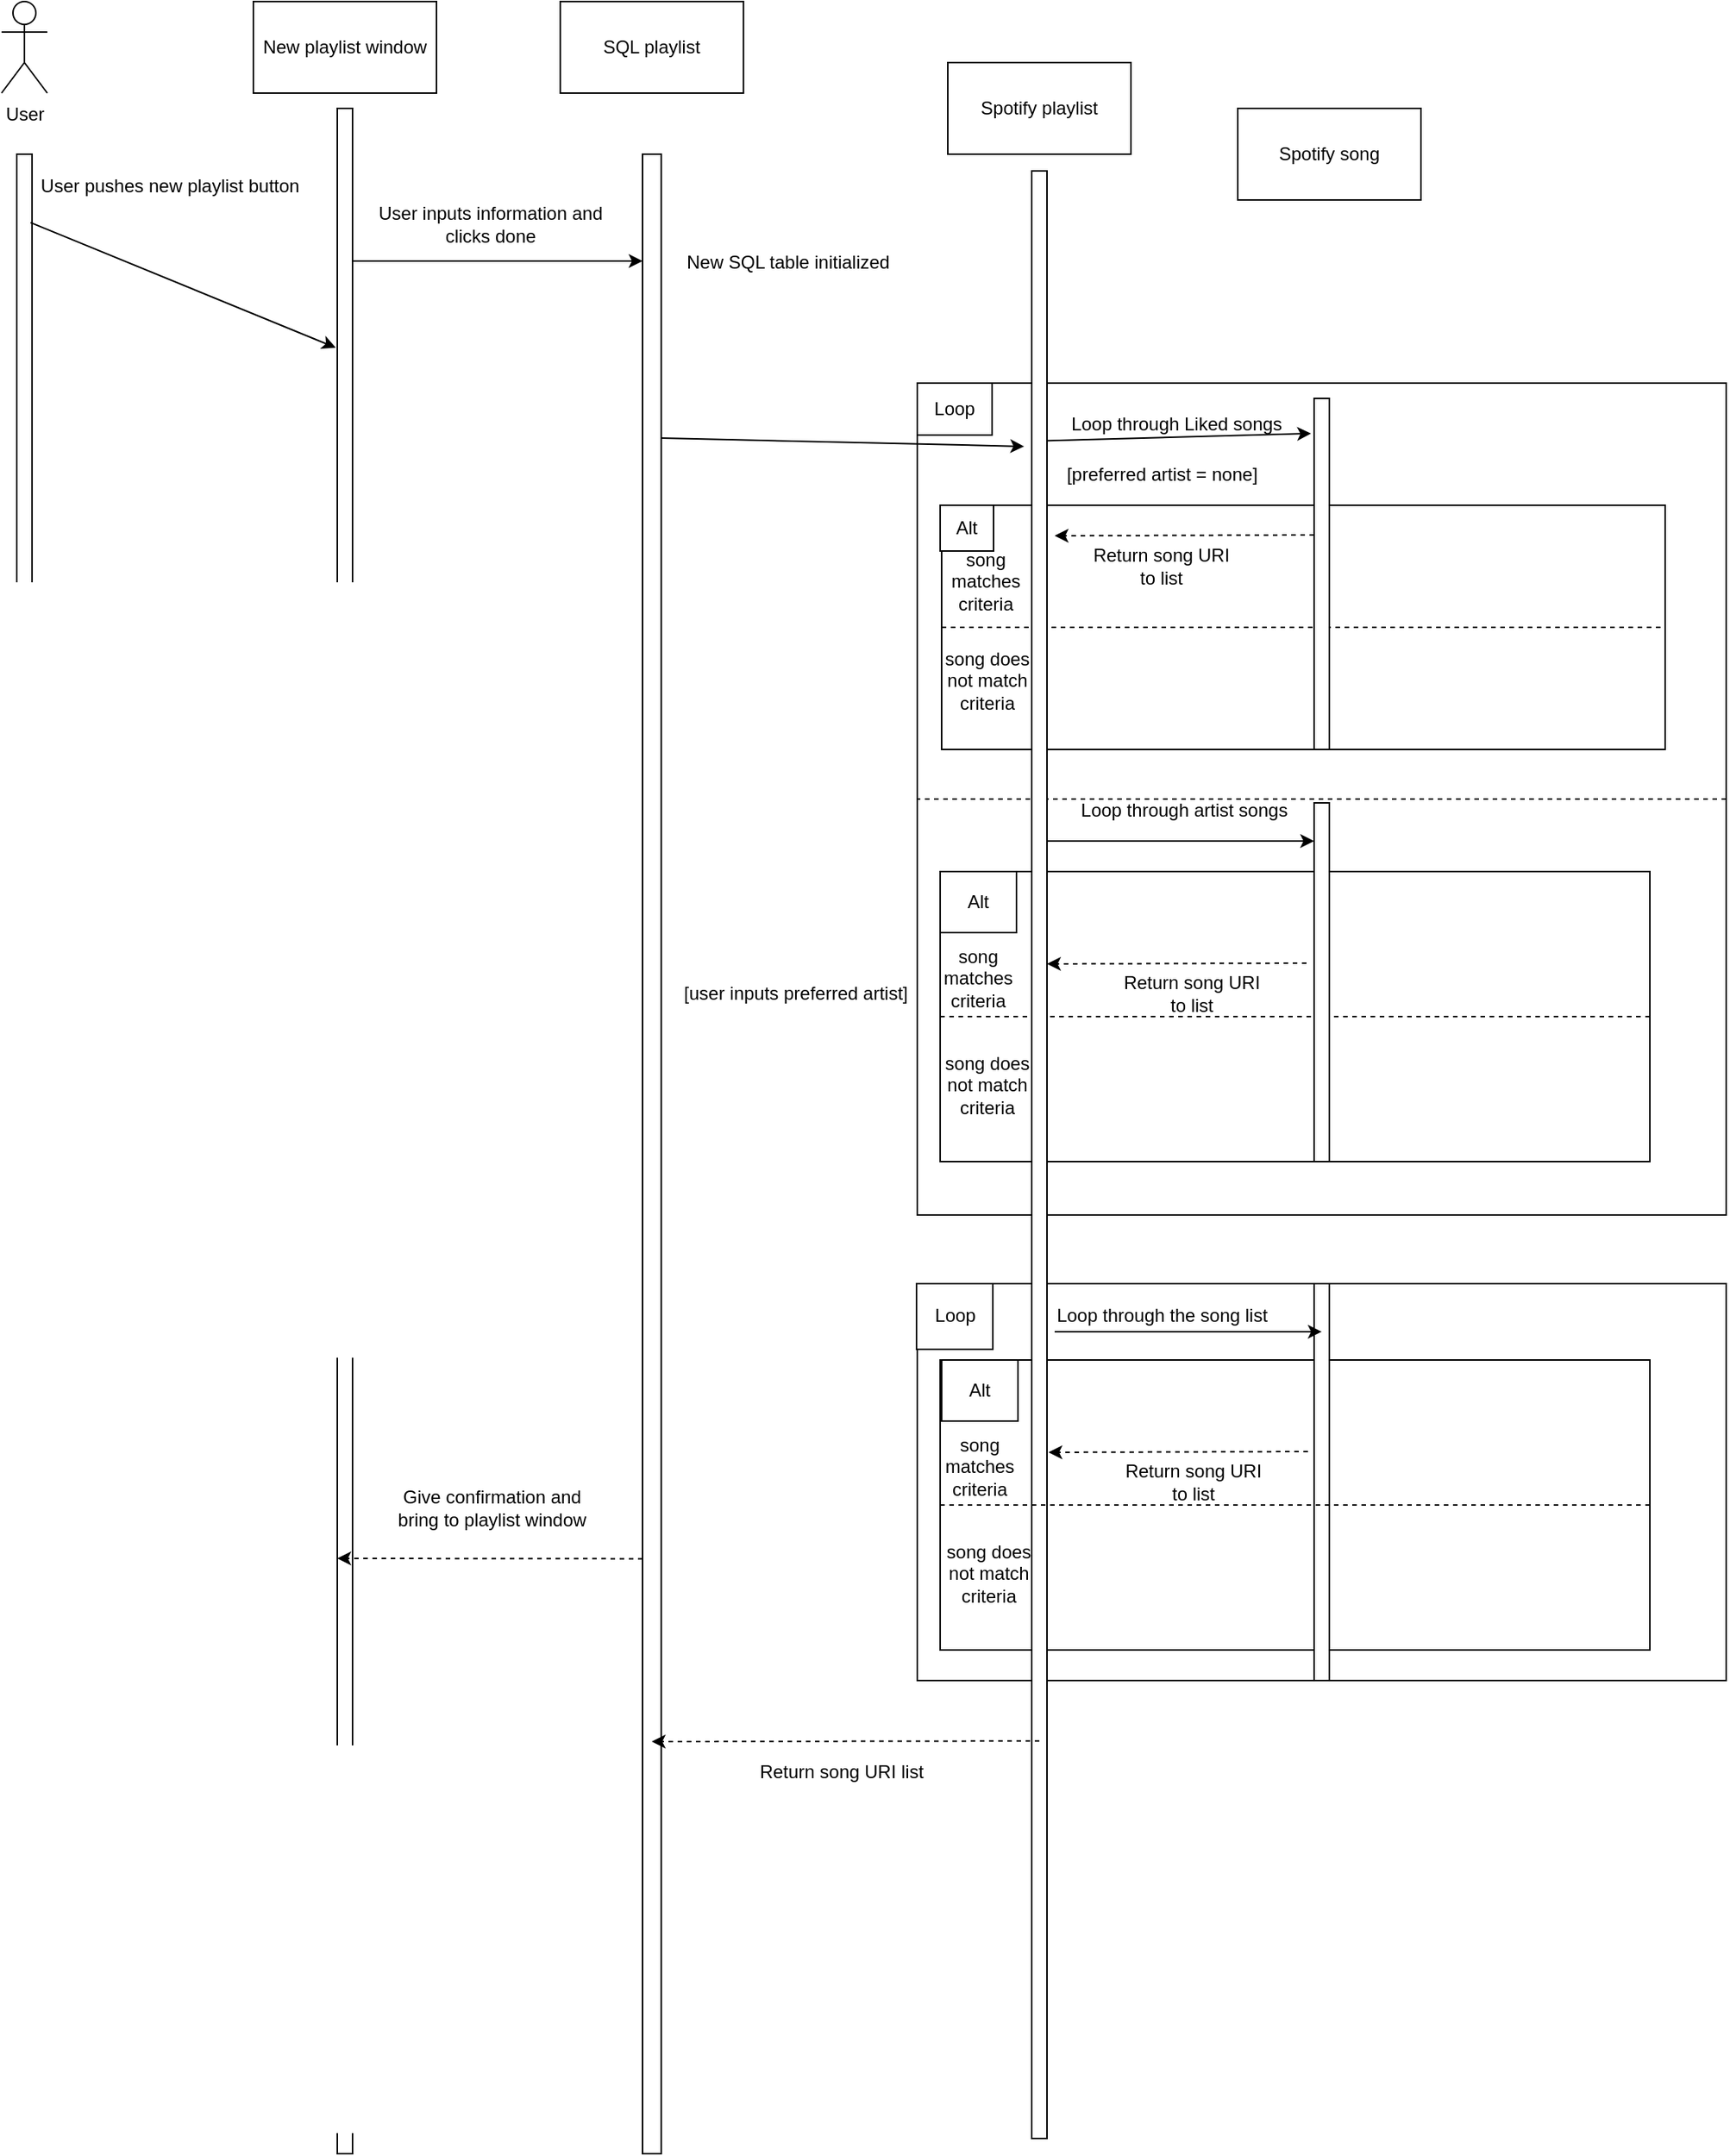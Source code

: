 <mxfile version="13.3.4" type="github">
  <diagram id="wjoaAZy0Y-t0aaUAcIgP" name="Page-1">
    <mxGraphModel dx="1673" dy="934" grid="1" gridSize="10" guides="1" tooltips="1" connect="1" arrows="1" fold="1" page="1" pageScale="1" pageWidth="1100" pageHeight="1700" math="0" shadow="0">
      <root>
        <mxCell id="0" />
        <mxCell id="1" parent="0" />
        <mxCell id="2ngCqMTvaNSZH0tP28um-13" value="" style="rounded=0;whiteSpace=wrap;html=1;" vertex="1" parent="1">
          <mxGeometry x="710" y="1620" width="530" height="260" as="geometry" />
        </mxCell>
        <mxCell id="vDBlXoBQzP5dO2oY4Kgw-17" value="" style="rounded=0;whiteSpace=wrap;html=1;" parent="1" vertex="1">
          <mxGeometry x="710" y="1030" width="530" height="545" as="geometry" />
        </mxCell>
        <mxCell id="vDBlXoBQzP5dO2oY4Kgw-22" value="" style="rounded=0;whiteSpace=wrap;html=1;" parent="1" vertex="1">
          <mxGeometry x="725" y="1350" width="465" height="190" as="geometry" />
        </mxCell>
        <mxCell id="vDBlXoBQzP5dO2oY4Kgw-20" value="" style="rounded=0;whiteSpace=wrap;html=1;" parent="1" vertex="1">
          <mxGeometry x="725.97" y="1110" width="474.03" height="160" as="geometry" />
        </mxCell>
        <mxCell id="vDBlXoBQzP5dO2oY4Kgw-5" value="User" style="shape=umlActor;verticalLabelPosition=bottom;labelBackgroundColor=#ffffff;verticalAlign=top;html=1;outlineConnect=0;" parent="1" vertex="1">
          <mxGeometry x="110" y="780" width="30" height="60" as="geometry" />
        </mxCell>
        <mxCell id="vDBlXoBQzP5dO2oY4Kgw-3" value="" style="rounded=0;whiteSpace=wrap;html=1;" parent="1" vertex="1">
          <mxGeometry x="120" y="880" width="10" height="640" as="geometry" />
        </mxCell>
        <mxCell id="vDBlXoBQzP5dO2oY4Kgw-6" value="New playlist window" style="rounded=0;whiteSpace=wrap;html=1;" parent="1" vertex="1">
          <mxGeometry x="275" y="780" width="120" height="60" as="geometry" />
        </mxCell>
        <mxCell id="vDBlXoBQzP5dO2oY4Kgw-7" value="" style="endArrow=classic;html=1;exitX=0.9;exitY=0.07;exitDx=0;exitDy=0;exitPerimeter=0;entryX=-0.1;entryY=0.117;entryDx=0;entryDy=0;entryPerimeter=0;" parent="1" source="vDBlXoBQzP5dO2oY4Kgw-3" target="vDBlXoBQzP5dO2oY4Kgw-9" edge="1">
          <mxGeometry width="50" height="50" relative="1" as="geometry">
            <mxPoint x="520" y="1050" as="sourcePoint" />
            <mxPoint x="270" y="925" as="targetPoint" />
          </mxGeometry>
        </mxCell>
        <mxCell id="vDBlXoBQzP5dO2oY4Kgw-8" value="User pushes new playlist button&lt;br&gt;" style="text;html=1;align=center;verticalAlign=middle;resizable=0;points=[];autosize=1;" parent="1" vertex="1">
          <mxGeometry x="130" y="891" width="180" height="20" as="geometry" />
        </mxCell>
        <mxCell id="vDBlXoBQzP5dO2oY4Kgw-9" value="" style="rounded=0;whiteSpace=wrap;html=1;" parent="1" vertex="1">
          <mxGeometry x="330" y="850" width="10" height="1340" as="geometry" />
        </mxCell>
        <mxCell id="vDBlXoBQzP5dO2oY4Kgw-10" value="" style="endArrow=classic;html=1;" parent="1" edge="1">
          <mxGeometry width="50" height="50" relative="1" as="geometry">
            <mxPoint x="340" y="950" as="sourcePoint" />
            <mxPoint x="530" y="950" as="targetPoint" />
          </mxGeometry>
        </mxCell>
        <mxCell id="vDBlXoBQzP5dO2oY4Kgw-11" value="User inputs information and &lt;br&gt;clicks done" style="text;html=1;align=center;verticalAlign=middle;resizable=0;points=[];autosize=1;" parent="1" vertex="1">
          <mxGeometry x="350" y="911" width="160" height="30" as="geometry" />
        </mxCell>
        <mxCell id="vDBlXoBQzP5dO2oY4Kgw-14" value="New SQL table initialized" style="text;html=1;align=center;verticalAlign=middle;resizable=0;points=[];autosize=1;" parent="1" vertex="1">
          <mxGeometry x="550" y="941" width="150" height="20" as="geometry" />
        </mxCell>
        <mxCell id="vDBlXoBQzP5dO2oY4Kgw-15" value="" style="rounded=0;whiteSpace=wrap;html=1;" parent="1" vertex="1">
          <mxGeometry x="530" y="880" width="12.26" height="1310" as="geometry" />
        </mxCell>
        <mxCell id="vDBlXoBQzP5dO2oY4Kgw-2" value="Loop" style="rounded=0;whiteSpace=wrap;html=1;" parent="1" vertex="1">
          <mxGeometry x="710" y="1030" width="49.032" height="34.046" as="geometry" />
        </mxCell>
        <mxCell id="vDBlXoBQzP5dO2oY4Kgw-18" value="" style="endArrow=none;dashed=1;html=1;entryX=0;entryY=0.5;entryDx=0;entryDy=0;exitX=1;exitY=0.5;exitDx=0;exitDy=0;" parent="1" source="vDBlXoBQzP5dO2oY4Kgw-17" target="vDBlXoBQzP5dO2oY4Kgw-17" edge="1">
          <mxGeometry width="50" height="50" relative="1" as="geometry">
            <mxPoint x="960" y="1303" as="sourcePoint" />
            <mxPoint x="820" y="1130" as="targetPoint" />
          </mxGeometry>
        </mxCell>
        <mxCell id="vDBlXoBQzP5dO2oY4Kgw-19" value="Alt" style="rounded=0;whiteSpace=wrap;html=1;" parent="1" vertex="1">
          <mxGeometry x="725" y="1110" width="35" height="30" as="geometry" />
        </mxCell>
        <mxCell id="vDBlXoBQzP5dO2oY4Kgw-21" value="Alt" style="rounded=0;whiteSpace=wrap;html=1;" parent="1" vertex="1">
          <mxGeometry x="725" y="1350" width="50" height="40" as="geometry" />
        </mxCell>
        <mxCell id="vDBlXoBQzP5dO2oY4Kgw-23" value="SQL playlist" style="rounded=0;whiteSpace=wrap;html=1;" parent="1" vertex="1">
          <mxGeometry x="476.13" y="780" width="120" height="60" as="geometry" />
        </mxCell>
        <mxCell id="vDBlXoBQzP5dO2oY4Kgw-24" value="Spotify playlist" style="rounded=0;whiteSpace=wrap;html=1;" parent="1" vertex="1">
          <mxGeometry x="730" y="820" width="120" height="60" as="geometry" />
        </mxCell>
        <mxCell id="vDBlXoBQzP5dO2oY4Kgw-29" value="[preferred artist = none]" style="text;html=1;align=center;verticalAlign=middle;resizable=0;points=[];autosize=1;" parent="1" vertex="1">
          <mxGeometry x="800" y="1080" width="140" height="20" as="geometry" />
        </mxCell>
        <mxCell id="vDBlXoBQzP5dO2oY4Kgw-30" value="[user inputs preferred artist]" style="text;html=1;align=center;verticalAlign=middle;resizable=0;points=[];autosize=1;" parent="1" vertex="1">
          <mxGeometry x="550" y="1420" width="160" height="20" as="geometry" />
        </mxCell>
        <mxCell id="vDBlXoBQzP5dO2oY4Kgw-31" value="" style="endArrow=none;dashed=1;html=1;exitX=0;exitY=0.5;exitDx=0;exitDy=0;entryX=1;entryY=0.5;entryDx=0;entryDy=0;" parent="1" source="vDBlXoBQzP5dO2oY4Kgw-20" target="vDBlXoBQzP5dO2oY4Kgw-20" edge="1">
          <mxGeometry width="50" height="50" relative="1" as="geometry">
            <mxPoint x="780" y="1180" as="sourcePoint" />
            <mxPoint x="830" y="1130" as="targetPoint" />
          </mxGeometry>
        </mxCell>
        <mxCell id="vDBlXoBQzP5dO2oY4Kgw-32" value="" style="endArrow=none;dashed=1;html=1;exitX=0;exitY=0.5;exitDx=0;exitDy=0;entryX=1;entryY=0.5;entryDx=0;entryDy=0;" parent="1" source="vDBlXoBQzP5dO2oY4Kgw-22" target="vDBlXoBQzP5dO2oY4Kgw-22" edge="1">
          <mxGeometry width="50" height="50" relative="1" as="geometry">
            <mxPoint x="190.0" y="1450" as="sourcePoint" />
            <mxPoint x="870.0" y="1450" as="targetPoint" />
          </mxGeometry>
        </mxCell>
        <mxCell id="vDBlXoBQzP5dO2oY4Kgw-33" value="" style="endArrow=classic;html=1;exitX=1.003;exitY=0.142;exitDx=0;exitDy=0;exitPerimeter=0;entryX=-0.5;entryY=0.14;entryDx=0;entryDy=0;entryPerimeter=0;" parent="1" source="vDBlXoBQzP5dO2oY4Kgw-15" target="vDBlXoBQzP5dO2oY4Kgw-25" edge="1">
          <mxGeometry width="50" height="50" relative="1" as="geometry">
            <mxPoint x="780" y="1180" as="sourcePoint" />
            <mxPoint x="830" y="1130" as="targetPoint" />
          </mxGeometry>
        </mxCell>
        <mxCell id="gT0QMH4kOeeJaIRNgGQP-3" value="song matches criteria" style="text;html=1;strokeColor=none;fillColor=none;align=center;verticalAlign=middle;whiteSpace=wrap;rounded=0;" parent="1" vertex="1">
          <mxGeometry x="735" y="1150" width="40" height="20" as="geometry" />
        </mxCell>
        <mxCell id="gT0QMH4kOeeJaIRNgGQP-4" value="song does not match criteria" style="text;html=1;strokeColor=none;fillColor=none;align=center;verticalAlign=middle;whiteSpace=wrap;rounded=0;" parent="1" vertex="1">
          <mxGeometry x="725.97" y="1215" width="60" height="20" as="geometry" />
        </mxCell>
        <mxCell id="gT0QMH4kOeeJaIRNgGQP-5" value="song does not match criteria" style="text;html=1;strokeColor=none;fillColor=none;align=center;verticalAlign=middle;whiteSpace=wrap;rounded=0;" parent="1" vertex="1">
          <mxGeometry x="725.97" y="1480" width="60" height="20" as="geometry" />
        </mxCell>
        <mxCell id="gT0QMH4kOeeJaIRNgGQP-6" value="song matches criteria" style="text;html=1;strokeColor=none;fillColor=none;align=center;verticalAlign=middle;whiteSpace=wrap;rounded=0;" parent="1" vertex="1">
          <mxGeometry x="730" y="1410" width="40" height="20" as="geometry" />
        </mxCell>
        <mxCell id="gT0QMH4kOeeJaIRNgGQP-8" value="" style="endArrow=none;html=1;startArrow=classic;startFill=1;endFill=0;exitX=-0.2;exitY=0.1;exitDx=0;exitDy=0;exitPerimeter=0;" parent="1" edge="1" source="2ngCqMTvaNSZH0tP28um-2">
          <mxGeometry width="50" height="50" relative="1" as="geometry">
            <mxPoint x="1040" y="1068" as="sourcePoint" />
            <mxPoint x="785" y="1068" as="targetPoint" />
          </mxGeometry>
        </mxCell>
        <mxCell id="2ngCqMTvaNSZH0tP28um-1" value="Spotify song" style="rounded=0;whiteSpace=wrap;html=1;" vertex="1" parent="1">
          <mxGeometry x="920" y="850" width="120" height="60" as="geometry" />
        </mxCell>
        <mxCell id="2ngCqMTvaNSZH0tP28um-2" value="" style="rounded=0;whiteSpace=wrap;html=1;" vertex="1" parent="1">
          <mxGeometry x="970" y="1040" width="10" height="230" as="geometry" />
        </mxCell>
        <mxCell id="2ngCqMTvaNSZH0tP28um-3" value="Loop through Liked songs" style="text;html=1;strokeColor=none;fillColor=none;align=center;verticalAlign=middle;whiteSpace=wrap;rounded=0;" vertex="1" parent="1">
          <mxGeometry x="780" y="1047.02" width="200" height="20" as="geometry" />
        </mxCell>
        <mxCell id="2ngCqMTvaNSZH0tP28um-4" value="" style="endArrow=classic;html=1;dashed=1;" edge="1" parent="1">
          <mxGeometry width="50" height="50" relative="1" as="geometry">
            <mxPoint x="970" y="1129.5" as="sourcePoint" />
            <mxPoint x="800" y="1130" as="targetPoint" />
          </mxGeometry>
        </mxCell>
        <mxCell id="2ngCqMTvaNSZH0tP28um-5" value="Return song URI to list" style="text;html=1;strokeColor=none;fillColor=none;align=center;verticalAlign=middle;whiteSpace=wrap;rounded=0;" vertex="1" parent="1">
          <mxGeometry x="820" y="1140" width="100" height="20" as="geometry" />
        </mxCell>
        <mxCell id="2ngCqMTvaNSZH0tP28um-7" value="Loop through artist songs" style="text;html=1;strokeColor=none;fillColor=none;align=center;verticalAlign=middle;whiteSpace=wrap;rounded=0;" vertex="1" parent="1">
          <mxGeometry x="785" y="1300" width="200" height="20" as="geometry" />
        </mxCell>
        <mxCell id="2ngCqMTvaNSZH0tP28um-8" value="" style="endArrow=classic;html=1;dashed=1;" edge="1" parent="1">
          <mxGeometry width="50" height="50" relative="1" as="geometry">
            <mxPoint x="965" y="1410" as="sourcePoint" />
            <mxPoint x="795" y="1410.5" as="targetPoint" />
          </mxGeometry>
        </mxCell>
        <mxCell id="2ngCqMTvaNSZH0tP28um-9" value="Return song URI to list" style="text;html=1;strokeColor=none;fillColor=none;align=center;verticalAlign=middle;whiteSpace=wrap;rounded=0;" vertex="1" parent="1">
          <mxGeometry x="840" y="1420" width="100" height="20" as="geometry" />
        </mxCell>
        <mxCell id="2ngCqMTvaNSZH0tP28um-10" value="" style="endArrow=none;html=1;startArrow=classic;startFill=1;endFill=0;" edge="1" parent="1">
          <mxGeometry width="50" height="50" relative="1" as="geometry">
            <mxPoint x="970" y="1330" as="sourcePoint" />
            <mxPoint x="795" y="1330" as="targetPoint" />
          </mxGeometry>
        </mxCell>
        <mxCell id="2ngCqMTvaNSZH0tP28um-11" value="" style="rounded=0;whiteSpace=wrap;html=1;" vertex="1" parent="1">
          <mxGeometry x="970" y="1305" width="10" height="235" as="geometry" />
        </mxCell>
        <mxCell id="2ngCqMTvaNSZH0tP28um-14" value="Loop" style="rounded=0;whiteSpace=wrap;html=1;" vertex="1" parent="1">
          <mxGeometry x="709.52" y="1620" width="50" height="42.98" as="geometry" />
        </mxCell>
        <mxCell id="2ngCqMTvaNSZH0tP28um-17" value="Loop through the song list" style="text;html=1;align=center;verticalAlign=middle;resizable=0;points=[];autosize=1;" vertex="1" parent="1">
          <mxGeometry x="795" y="1631.49" width="150" height="20" as="geometry" />
        </mxCell>
        <mxCell id="2ngCqMTvaNSZH0tP28um-21" value="" style="rounded=0;whiteSpace=wrap;html=1;" vertex="1" parent="1">
          <mxGeometry x="725" y="1670" width="465" height="190" as="geometry" />
        </mxCell>
        <mxCell id="2ngCqMTvaNSZH0tP28um-22" value="Alt" style="rounded=0;whiteSpace=wrap;html=1;" vertex="1" parent="1">
          <mxGeometry x="725.97" y="1670" width="50" height="40" as="geometry" />
        </mxCell>
        <mxCell id="2ngCqMTvaNSZH0tP28um-23" value="song does not match criteria" style="text;html=1;strokeColor=none;fillColor=none;align=center;verticalAlign=middle;whiteSpace=wrap;rounded=0;" vertex="1" parent="1">
          <mxGeometry x="726.94" y="1800" width="60" height="20" as="geometry" />
        </mxCell>
        <mxCell id="2ngCqMTvaNSZH0tP28um-24" value="song matches criteria" style="text;html=1;strokeColor=none;fillColor=none;align=center;verticalAlign=middle;whiteSpace=wrap;rounded=0;" vertex="1" parent="1">
          <mxGeometry x="730.97" y="1730" width="40" height="20" as="geometry" />
        </mxCell>
        <mxCell id="2ngCqMTvaNSZH0tP28um-25" value="" style="endArrow=classic;html=1;dashed=1;" edge="1" parent="1">
          <mxGeometry width="50" height="50" relative="1" as="geometry">
            <mxPoint x="965.97" y="1730" as="sourcePoint" />
            <mxPoint x="795.97" y="1730.5" as="targetPoint" />
          </mxGeometry>
        </mxCell>
        <mxCell id="2ngCqMTvaNSZH0tP28um-26" value="Return song URI to list" style="text;html=1;strokeColor=none;fillColor=none;align=center;verticalAlign=middle;whiteSpace=wrap;rounded=0;" vertex="1" parent="1">
          <mxGeometry x="840.97" y="1740" width="100" height="20" as="geometry" />
        </mxCell>
        <mxCell id="2ngCqMTvaNSZH0tP28um-20" value="" style="rounded=0;whiteSpace=wrap;html=1;" vertex="1" parent="1">
          <mxGeometry x="970" y="1620" width="10" height="260" as="geometry" />
        </mxCell>
        <mxCell id="vDBlXoBQzP5dO2oY4Kgw-25" value="" style="rounded=0;whiteSpace=wrap;html=1;" parent="1" vertex="1">
          <mxGeometry x="785" y="891" width="10" height="1289" as="geometry" />
        </mxCell>
        <mxCell id="2ngCqMTvaNSZH0tP28um-27" value="" style="endArrow=none;html=1;startArrow=classic;startFill=1;endFill=0;" edge="1" parent="1">
          <mxGeometry width="50" height="50" relative="1" as="geometry">
            <mxPoint x="975.0" y="1651.49" as="sourcePoint" />
            <mxPoint x="800.0" y="1651.49" as="targetPoint" />
          </mxGeometry>
        </mxCell>
        <mxCell id="2ngCqMTvaNSZH0tP28um-28" value="" style="endArrow=none;dashed=1;html=1;exitX=0;exitY=0.5;exitDx=0;exitDy=0;entryX=1;entryY=0.5;entryDx=0;entryDy=0;" edge="1" parent="1" source="2ngCqMTvaNSZH0tP28um-21" target="2ngCqMTvaNSZH0tP28um-21">
          <mxGeometry width="50" height="50" relative="1" as="geometry">
            <mxPoint x="1100" y="1570" as="sourcePoint" />
            <mxPoint x="1150" y="1520" as="targetPoint" />
          </mxGeometry>
        </mxCell>
        <mxCell id="2ngCqMTvaNSZH0tP28um-31" value="" style="endArrow=classic;html=1;exitX=0.5;exitY=0.798;exitDx=0;exitDy=0;exitPerimeter=0;dashed=1;" edge="1" parent="1" source="vDBlXoBQzP5dO2oY4Kgw-25">
          <mxGeometry width="50" height="50" relative="1" as="geometry">
            <mxPoint x="860" y="1840" as="sourcePoint" />
            <mxPoint x="536" y="1920" as="targetPoint" />
          </mxGeometry>
        </mxCell>
        <mxCell id="2ngCqMTvaNSZH0tP28um-32" value="Return song URI list" style="text;html=1;align=center;verticalAlign=middle;resizable=0;points=[];autosize=1;" vertex="1" parent="1">
          <mxGeometry x="599.52" y="1930" width="120" height="20" as="geometry" />
        </mxCell>
        <mxCell id="2ngCqMTvaNSZH0tP28um-33" value="" style="endArrow=classic;html=1;dashed=1;" edge="1" parent="1">
          <mxGeometry width="50" height="50" relative="1" as="geometry">
            <mxPoint x="530" y="1800.21" as="sourcePoint" />
            <mxPoint x="330" y="1800" as="targetPoint" />
          </mxGeometry>
        </mxCell>
        <mxCell id="2ngCqMTvaNSZH0tP28um-34" value="Give confirmation and &lt;br&gt;bring to playlist window" style="text;html=1;align=center;verticalAlign=middle;resizable=0;points=[];autosize=1;" vertex="1" parent="1">
          <mxGeometry x="361" y="1752" width="140" height="30" as="geometry" />
        </mxCell>
      </root>
    </mxGraphModel>
  </diagram>
</mxfile>
